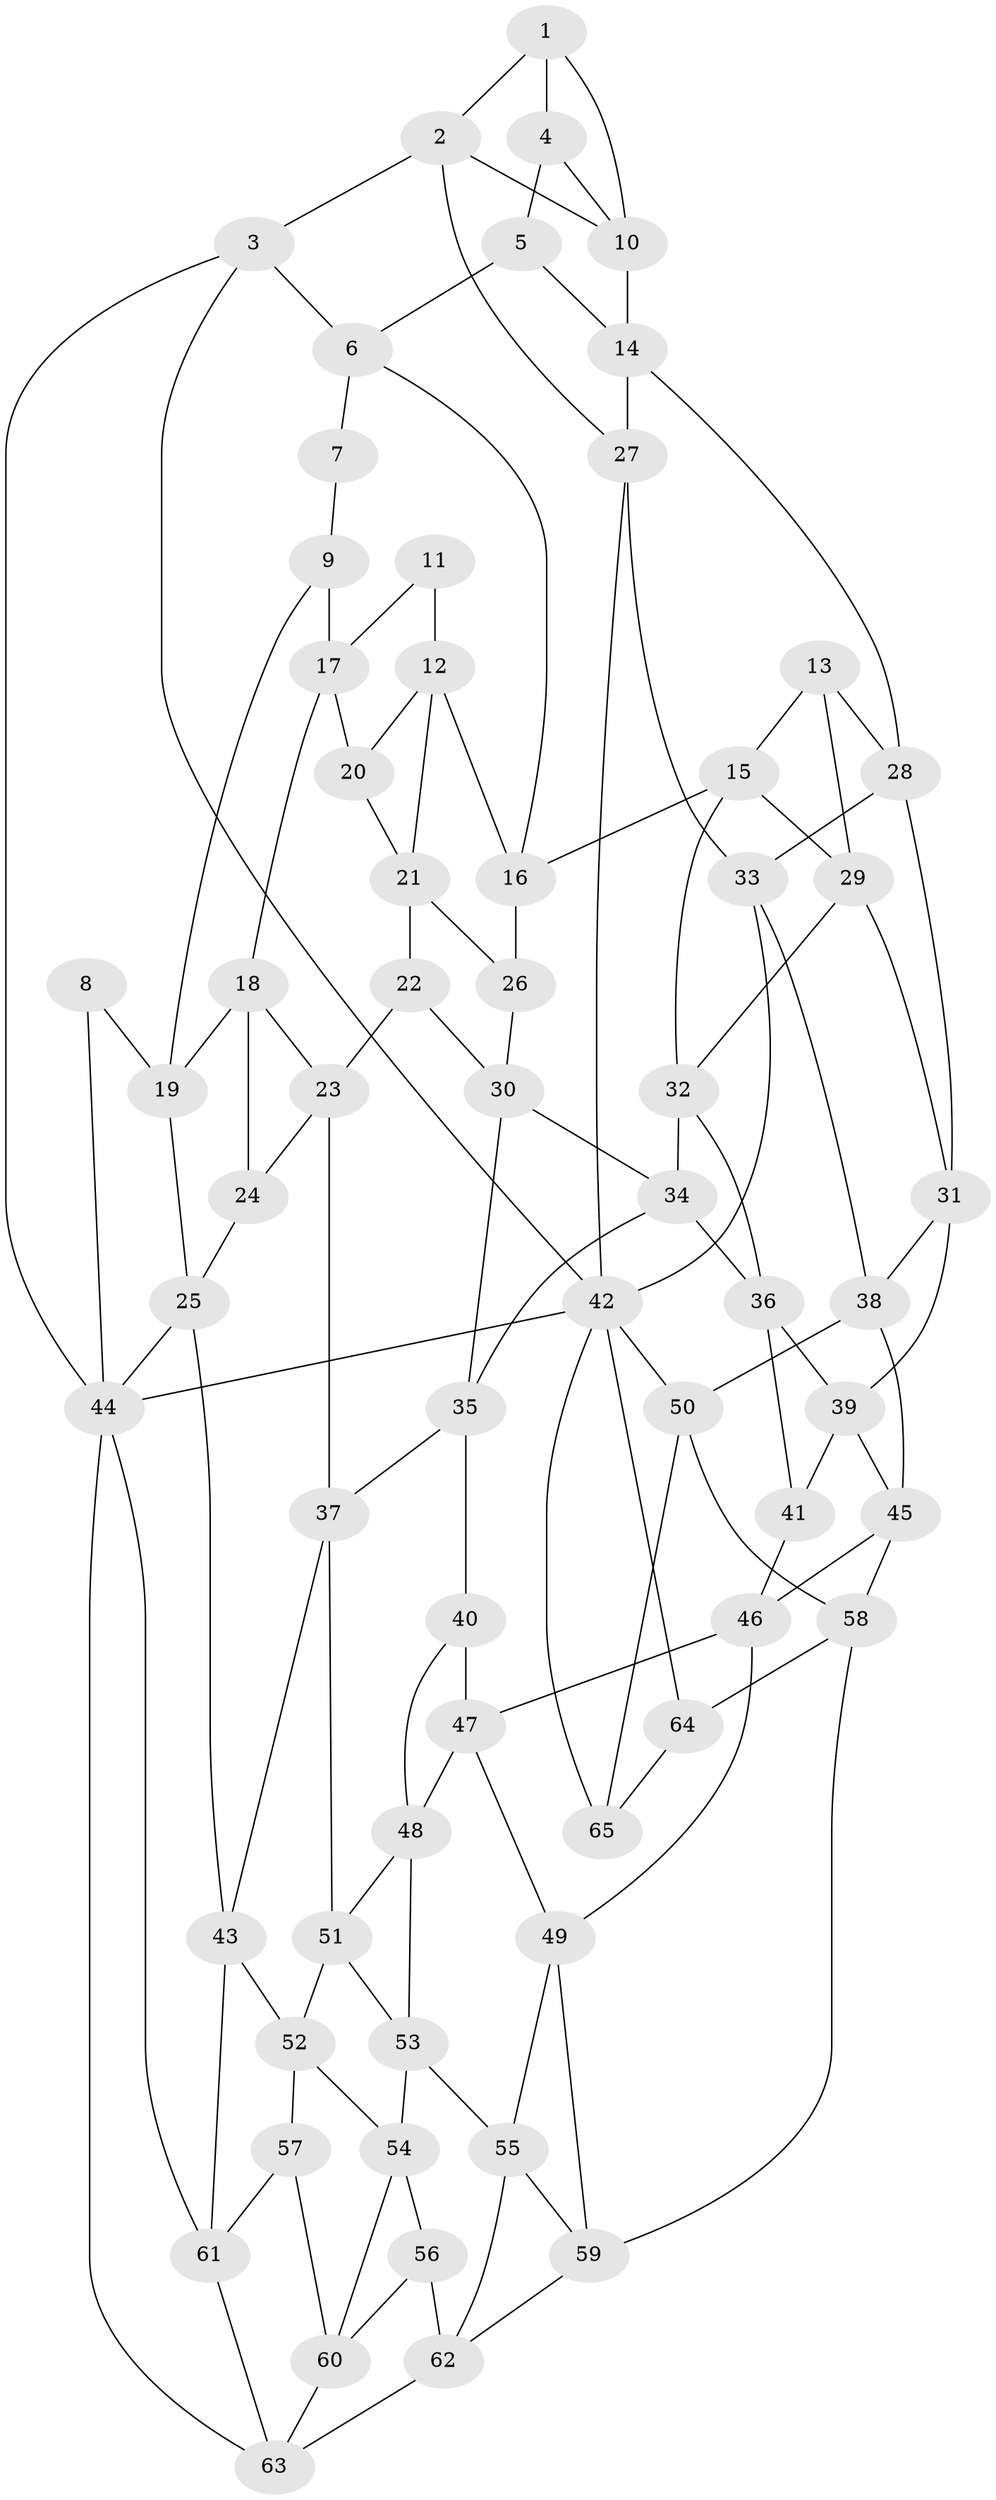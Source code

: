 // original degree distribution, {3: 0.03076923076923077, 4: 0.23846153846153847, 6: 0.25384615384615383, 5: 0.47692307692307695}
// Generated by graph-tools (version 1.1) at 2025/51/03/09/25 03:51:10]
// undirected, 65 vertices, 122 edges
graph export_dot {
graph [start="1"]
  node [color=gray90,style=filled];
  1;
  2;
  3;
  4;
  5;
  6;
  7;
  8;
  9;
  10;
  11;
  12;
  13;
  14;
  15;
  16;
  17;
  18;
  19;
  20;
  21;
  22;
  23;
  24;
  25;
  26;
  27;
  28;
  29;
  30;
  31;
  32;
  33;
  34;
  35;
  36;
  37;
  38;
  39;
  40;
  41;
  42;
  43;
  44;
  45;
  46;
  47;
  48;
  49;
  50;
  51;
  52;
  53;
  54;
  55;
  56;
  57;
  58;
  59;
  60;
  61;
  62;
  63;
  64;
  65;
  1 -- 2 [weight=1.0];
  1 -- 4 [weight=1.0];
  1 -- 10 [weight=1.0];
  2 -- 3 [weight=1.0];
  2 -- 10 [weight=1.0];
  2 -- 27 [weight=1.0];
  3 -- 6 [weight=1.0];
  3 -- 42 [weight=1.0];
  3 -- 44 [weight=1.0];
  4 -- 5 [weight=1.0];
  4 -- 10 [weight=1.0];
  5 -- 6 [weight=1.0];
  5 -- 14 [weight=1.0];
  6 -- 7 [weight=1.0];
  6 -- 16 [weight=1.0];
  7 -- 9 [weight=1.0];
  8 -- 19 [weight=1.0];
  8 -- 44 [weight=1.0];
  9 -- 17 [weight=1.0];
  9 -- 19 [weight=1.0];
  10 -- 14 [weight=1.0];
  11 -- 12 [weight=1.0];
  11 -- 17 [weight=1.0];
  12 -- 16 [weight=1.0];
  12 -- 20 [weight=1.0];
  12 -- 21 [weight=1.0];
  13 -- 15 [weight=1.0];
  13 -- 28 [weight=1.0];
  13 -- 29 [weight=1.0];
  14 -- 27 [weight=1.0];
  14 -- 28 [weight=1.0];
  15 -- 16 [weight=1.0];
  15 -- 29 [weight=1.0];
  15 -- 32 [weight=1.0];
  16 -- 26 [weight=1.0];
  17 -- 18 [weight=1.0];
  17 -- 20 [weight=1.0];
  18 -- 19 [weight=1.0];
  18 -- 23 [weight=1.0];
  18 -- 24 [weight=1.0];
  19 -- 25 [weight=1.0];
  20 -- 21 [weight=1.0];
  21 -- 22 [weight=1.0];
  21 -- 26 [weight=1.0];
  22 -- 23 [weight=1.0];
  22 -- 30 [weight=1.0];
  23 -- 24 [weight=1.0];
  23 -- 37 [weight=1.0];
  24 -- 25 [weight=1.0];
  25 -- 43 [weight=1.0];
  25 -- 44 [weight=1.0];
  26 -- 30 [weight=1.0];
  27 -- 33 [weight=1.0];
  27 -- 42 [weight=1.0];
  28 -- 31 [weight=1.0];
  28 -- 33 [weight=1.0];
  29 -- 31 [weight=1.0];
  29 -- 32 [weight=1.0];
  30 -- 34 [weight=1.0];
  30 -- 35 [weight=1.0];
  31 -- 38 [weight=1.0];
  31 -- 39 [weight=1.0];
  32 -- 34 [weight=1.0];
  32 -- 36 [weight=1.0];
  33 -- 38 [weight=1.0];
  33 -- 42 [weight=1.0];
  34 -- 35 [weight=1.0];
  34 -- 36 [weight=1.0];
  35 -- 37 [weight=1.0];
  35 -- 40 [weight=1.0];
  36 -- 39 [weight=1.0];
  36 -- 41 [weight=1.0];
  37 -- 43 [weight=1.0];
  37 -- 51 [weight=1.0];
  38 -- 45 [weight=1.0];
  38 -- 50 [weight=1.0];
  39 -- 41 [weight=1.0];
  39 -- 45 [weight=1.0];
  40 -- 47 [weight=1.0];
  40 -- 48 [weight=1.0];
  41 -- 46 [weight=1.0];
  42 -- 44 [weight=1.0];
  42 -- 50 [weight=1.0];
  42 -- 64 [weight=1.0];
  42 -- 65 [weight=1.0];
  43 -- 52 [weight=1.0];
  43 -- 61 [weight=1.0];
  44 -- 61 [weight=1.0];
  44 -- 63 [weight=1.0];
  45 -- 46 [weight=1.0];
  45 -- 58 [weight=1.0];
  46 -- 47 [weight=1.0];
  46 -- 49 [weight=1.0];
  47 -- 48 [weight=1.0];
  47 -- 49 [weight=1.0];
  48 -- 51 [weight=1.0];
  48 -- 53 [weight=1.0];
  49 -- 55 [weight=1.0];
  49 -- 59 [weight=1.0];
  50 -- 58 [weight=1.0];
  50 -- 65 [weight=1.0];
  51 -- 52 [weight=1.0];
  51 -- 53 [weight=1.0];
  52 -- 54 [weight=1.0];
  52 -- 57 [weight=1.0];
  53 -- 54 [weight=1.0];
  53 -- 55 [weight=1.0];
  54 -- 56 [weight=1.0];
  54 -- 60 [weight=1.0];
  55 -- 59 [weight=1.0];
  55 -- 62 [weight=1.0];
  56 -- 60 [weight=1.0];
  56 -- 62 [weight=1.0];
  57 -- 60 [weight=1.0];
  57 -- 61 [weight=1.0];
  58 -- 59 [weight=1.0];
  58 -- 64 [weight=1.0];
  59 -- 62 [weight=1.0];
  60 -- 63 [weight=1.0];
  61 -- 63 [weight=1.0];
  62 -- 63 [weight=1.0];
  64 -- 65 [weight=1.0];
}
